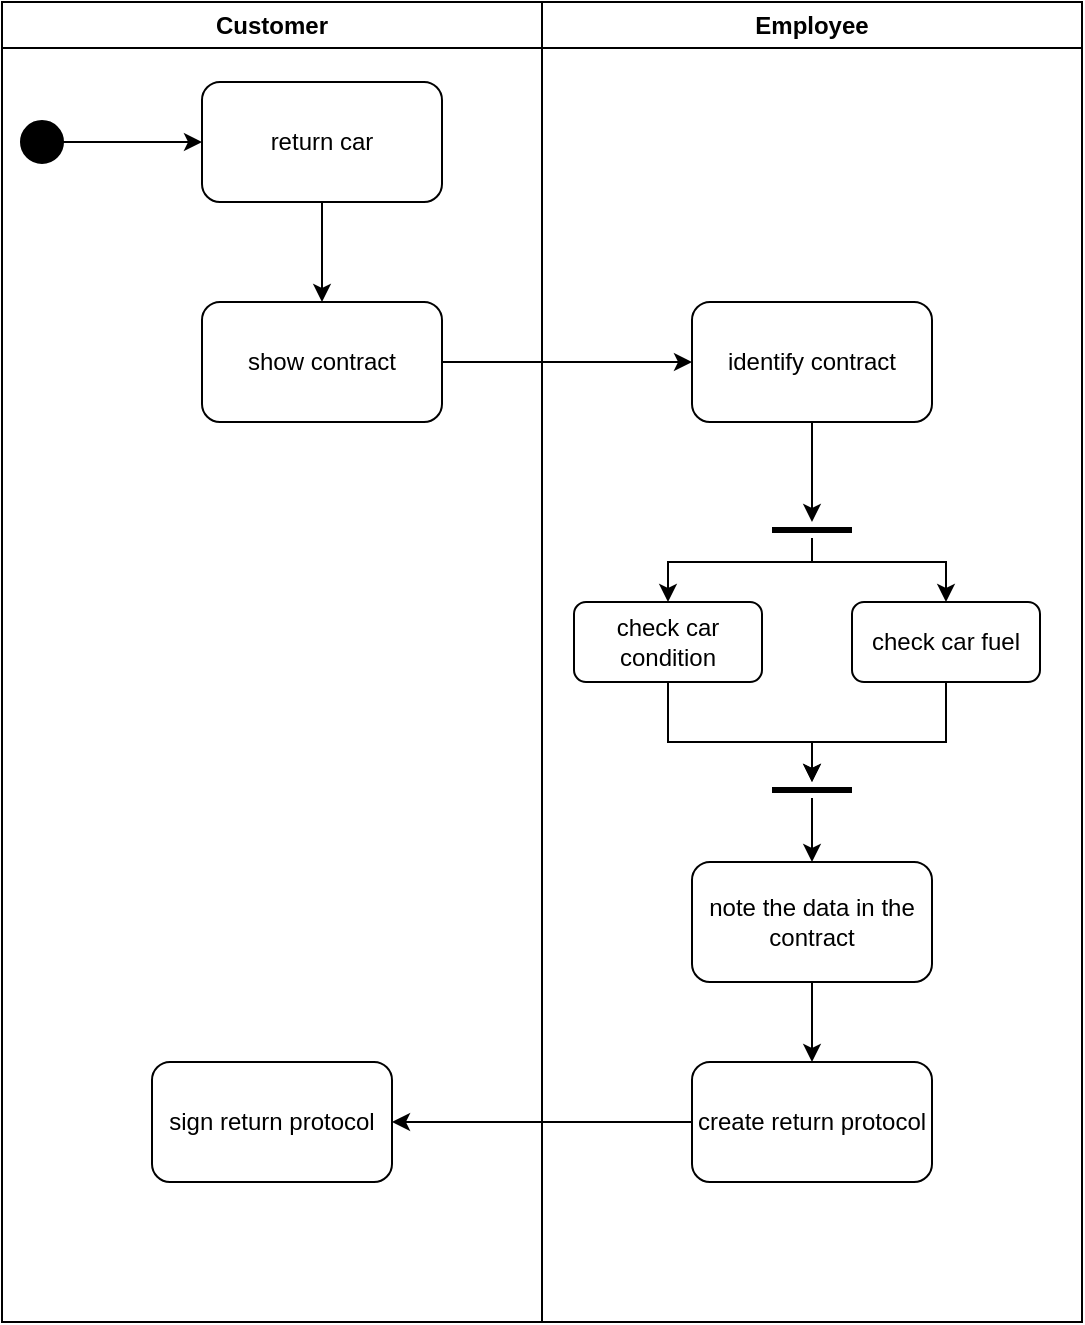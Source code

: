 <mxfile version="26.0.4">
  <diagram name="Seite-1" id="EGFpPbwpN3NIDaKOlWR-">
    <mxGraphModel dx="819" dy="488" grid="1" gridSize="10" guides="1" tooltips="1" connect="1" arrows="1" fold="1" page="1" pageScale="1" pageWidth="827" pageHeight="1169" math="0" shadow="0">
      <root>
        <mxCell id="0" />
        <mxCell id="1" parent="0" />
        <mxCell id="hWQPxovXw-i7yrQJS5MX-1" value="Customer" style="swimlane;whiteSpace=wrap;html=1;" vertex="1" parent="1">
          <mxGeometry x="140" y="130" width="270" height="660" as="geometry" />
        </mxCell>
        <mxCell id="ZYwUiXDEwUgPDPiaext9-1" value="" style="shape=ellipse;html=1;fillColor=strokeColor;strokeWidth=2;verticalLabelPosition=bottom;verticalAlignment=top;perimeter=ellipsePerimeter;" parent="hWQPxovXw-i7yrQJS5MX-1" vertex="1">
          <mxGeometry x="10" y="60" width="20" height="20" as="geometry" />
        </mxCell>
        <mxCell id="hWQPxovXw-i7yrQJS5MX-10" value="" style="edgeStyle=orthogonalEdgeStyle;rounded=0;orthogonalLoop=1;jettySize=auto;html=1;" edge="1" parent="hWQPxovXw-i7yrQJS5MX-1" source="WsScY0pKGyDFz_iQMc6H-1" target="hWQPxovXw-i7yrQJS5MX-9">
          <mxGeometry relative="1" as="geometry" />
        </mxCell>
        <mxCell id="WsScY0pKGyDFz_iQMc6H-1" value="return car" style="rounded=1;whiteSpace=wrap;html=1;" parent="hWQPxovXw-i7yrQJS5MX-1" vertex="1">
          <mxGeometry x="100" y="40" width="120" height="60" as="geometry" />
        </mxCell>
        <mxCell id="WsScY0pKGyDFz_iQMc6H-2" style="edgeStyle=orthogonalEdgeStyle;rounded=0;orthogonalLoop=1;jettySize=auto;html=1;entryX=0;entryY=0.5;entryDx=0;entryDy=0;" parent="hWQPxovXw-i7yrQJS5MX-1" source="ZYwUiXDEwUgPDPiaext9-1" target="WsScY0pKGyDFz_iQMc6H-1" edge="1">
          <mxGeometry relative="1" as="geometry" />
        </mxCell>
        <mxCell id="hWQPxovXw-i7yrQJS5MX-9" value="show contract" style="rounded=1;whiteSpace=wrap;html=1;" vertex="1" parent="hWQPxovXw-i7yrQJS5MX-1">
          <mxGeometry x="100" y="150" width="120" height="60" as="geometry" />
        </mxCell>
        <mxCell id="hWQPxovXw-i7yrQJS5MX-25" value="sign return protocol" style="whiteSpace=wrap;html=1;rounded=1;" vertex="1" parent="hWQPxovXw-i7yrQJS5MX-1">
          <mxGeometry x="75" y="530" width="120" height="60" as="geometry" />
        </mxCell>
        <mxCell id="hWQPxovXw-i7yrQJS5MX-2" value="Employee" style="swimlane;whiteSpace=wrap;html=1;" vertex="1" parent="1">
          <mxGeometry x="410" y="130" width="270" height="660" as="geometry" />
        </mxCell>
        <mxCell id="hWQPxovXw-i7yrQJS5MX-13" style="edgeStyle=orthogonalEdgeStyle;rounded=0;orthogonalLoop=1;jettySize=auto;html=1;" edge="1" parent="hWQPxovXw-i7yrQJS5MX-2" source="hWQPxovXw-i7yrQJS5MX-4" target="hWQPxovXw-i7yrQJS5MX-12">
          <mxGeometry relative="1" as="geometry">
            <Array as="points">
              <mxPoint x="135" y="250" />
              <mxPoint x="135" y="250" />
            </Array>
          </mxGeometry>
        </mxCell>
        <mxCell id="hWQPxovXw-i7yrQJS5MX-4" value="identify contract" style="rounded=1;whiteSpace=wrap;html=1;" vertex="1" parent="hWQPxovXw-i7yrQJS5MX-2">
          <mxGeometry x="75" y="150" width="120" height="60" as="geometry" />
        </mxCell>
        <mxCell id="hWQPxovXw-i7yrQJS5MX-16" style="edgeStyle=orthogonalEdgeStyle;rounded=0;orthogonalLoop=1;jettySize=auto;html=1;entryX=0.5;entryY=0;entryDx=0;entryDy=0;" edge="1" parent="hWQPxovXw-i7yrQJS5MX-2" source="hWQPxovXw-i7yrQJS5MX-12" target="hWQPxovXw-i7yrQJS5MX-14">
          <mxGeometry relative="1" as="geometry">
            <Array as="points">
              <mxPoint x="135" y="280" />
              <mxPoint x="63" y="280" />
            </Array>
          </mxGeometry>
        </mxCell>
        <mxCell id="hWQPxovXw-i7yrQJS5MX-17" style="edgeStyle=orthogonalEdgeStyle;rounded=0;orthogonalLoop=1;jettySize=auto;html=1;entryX=0.5;entryY=0;entryDx=0;entryDy=0;" edge="1" parent="hWQPxovXw-i7yrQJS5MX-2" source="hWQPxovXw-i7yrQJS5MX-12" target="hWQPxovXw-i7yrQJS5MX-15">
          <mxGeometry relative="1" as="geometry">
            <Array as="points">
              <mxPoint x="135" y="280" />
              <mxPoint x="202" y="280" />
            </Array>
          </mxGeometry>
        </mxCell>
        <mxCell id="hWQPxovXw-i7yrQJS5MX-12" value="" style="line;strokeWidth=3;fillColor=none;align=left;verticalAlign=middle;spacingTop=-1;spacingLeft=3;spacingRight=3;rotatable=0;labelPosition=right;points=[];portConstraint=eastwest;strokeColor=inherit;" vertex="1" parent="hWQPxovXw-i7yrQJS5MX-2">
          <mxGeometry x="115" y="260" width="40" height="8" as="geometry" />
        </mxCell>
        <mxCell id="hWQPxovXw-i7yrQJS5MX-19" style="edgeStyle=orthogonalEdgeStyle;rounded=0;orthogonalLoop=1;jettySize=auto;html=1;" edge="1" parent="hWQPxovXw-i7yrQJS5MX-2" source="hWQPxovXw-i7yrQJS5MX-14" target="hWQPxovXw-i7yrQJS5MX-18">
          <mxGeometry relative="1" as="geometry">
            <Array as="points">
              <mxPoint x="63" y="370" />
              <mxPoint x="135" y="370" />
            </Array>
          </mxGeometry>
        </mxCell>
        <mxCell id="hWQPxovXw-i7yrQJS5MX-14" value="check car condition" style="rounded=1;whiteSpace=wrap;html=1;" vertex="1" parent="hWQPxovXw-i7yrQJS5MX-2">
          <mxGeometry x="16" y="300" width="94" height="40" as="geometry" />
        </mxCell>
        <mxCell id="hWQPxovXw-i7yrQJS5MX-20" style="edgeStyle=orthogonalEdgeStyle;rounded=0;orthogonalLoop=1;jettySize=auto;html=1;" edge="1" parent="hWQPxovXw-i7yrQJS5MX-2" source="hWQPxovXw-i7yrQJS5MX-15" target="hWQPxovXw-i7yrQJS5MX-18">
          <mxGeometry relative="1" as="geometry">
            <mxPoint x="170" y="420.0" as="targetPoint" />
            <Array as="points">
              <mxPoint x="202" y="370" />
              <mxPoint x="135" y="370" />
            </Array>
          </mxGeometry>
        </mxCell>
        <mxCell id="hWQPxovXw-i7yrQJS5MX-15" value="check car fuel" style="rounded=1;whiteSpace=wrap;html=1;" vertex="1" parent="hWQPxovXw-i7yrQJS5MX-2">
          <mxGeometry x="155" y="300" width="94" height="40" as="geometry" />
        </mxCell>
        <mxCell id="hWQPxovXw-i7yrQJS5MX-22" style="edgeStyle=orthogonalEdgeStyle;rounded=0;orthogonalLoop=1;jettySize=auto;html=1;entryX=0.5;entryY=0;entryDx=0;entryDy=0;" edge="1" parent="hWQPxovXw-i7yrQJS5MX-2" source="hWQPxovXw-i7yrQJS5MX-18" target="hWQPxovXw-i7yrQJS5MX-21">
          <mxGeometry relative="1" as="geometry">
            <Array as="points">
              <mxPoint x="135" y="410" />
              <mxPoint x="135" y="410" />
            </Array>
          </mxGeometry>
        </mxCell>
        <mxCell id="hWQPxovXw-i7yrQJS5MX-18" value="" style="line;strokeWidth=3;fillColor=none;align=left;verticalAlign=middle;spacingTop=-1;spacingLeft=3;spacingRight=3;rotatable=0;labelPosition=right;points=[];portConstraint=eastwest;strokeColor=inherit;" vertex="1" parent="hWQPxovXw-i7yrQJS5MX-2">
          <mxGeometry x="115" y="390" width="40" height="8" as="geometry" />
        </mxCell>
        <mxCell id="hWQPxovXw-i7yrQJS5MX-24" value="" style="edgeStyle=orthogonalEdgeStyle;rounded=0;orthogonalLoop=1;jettySize=auto;html=1;" edge="1" parent="hWQPxovXw-i7yrQJS5MX-2" source="hWQPxovXw-i7yrQJS5MX-21" target="hWQPxovXw-i7yrQJS5MX-23">
          <mxGeometry relative="1" as="geometry" />
        </mxCell>
        <mxCell id="hWQPxovXw-i7yrQJS5MX-21" value="note the data in the contract" style="rounded=1;whiteSpace=wrap;html=1;" vertex="1" parent="hWQPxovXw-i7yrQJS5MX-2">
          <mxGeometry x="75" y="430" width="120" height="60" as="geometry" />
        </mxCell>
        <mxCell id="hWQPxovXw-i7yrQJS5MX-23" value="create return protocol" style="whiteSpace=wrap;html=1;rounded=1;" vertex="1" parent="hWQPxovXw-i7yrQJS5MX-2">
          <mxGeometry x="75" y="530" width="120" height="60" as="geometry" />
        </mxCell>
        <mxCell id="hWQPxovXw-i7yrQJS5MX-11" style="edgeStyle=orthogonalEdgeStyle;rounded=0;orthogonalLoop=1;jettySize=auto;html=1;entryX=0;entryY=0.5;entryDx=0;entryDy=0;" edge="1" parent="1" source="hWQPxovXw-i7yrQJS5MX-9" target="hWQPxovXw-i7yrQJS5MX-4">
          <mxGeometry relative="1" as="geometry" />
        </mxCell>
        <mxCell id="hWQPxovXw-i7yrQJS5MX-26" value="" style="edgeStyle=orthogonalEdgeStyle;rounded=0;orthogonalLoop=1;jettySize=auto;html=1;" edge="1" parent="1" source="hWQPxovXw-i7yrQJS5MX-23" target="hWQPxovXw-i7yrQJS5MX-25">
          <mxGeometry relative="1" as="geometry" />
        </mxCell>
      </root>
    </mxGraphModel>
  </diagram>
</mxfile>
